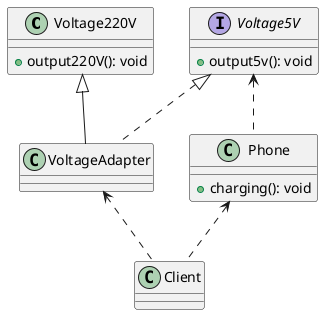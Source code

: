 @startuml

class Voltage220V{
    + output220V(): void
}

interface Voltage5V {
    + output5v(): void
}

class VoltageAdapter {

}


Voltage220V <|-- VoltageAdapter
Voltage5V <|.. VoltageAdapter


class Phone {
    + charging(): void
}

Voltage5V <.. Phone


class Client {

}

Phone <.. Client
VoltageAdapter <.. Client


@enduml
